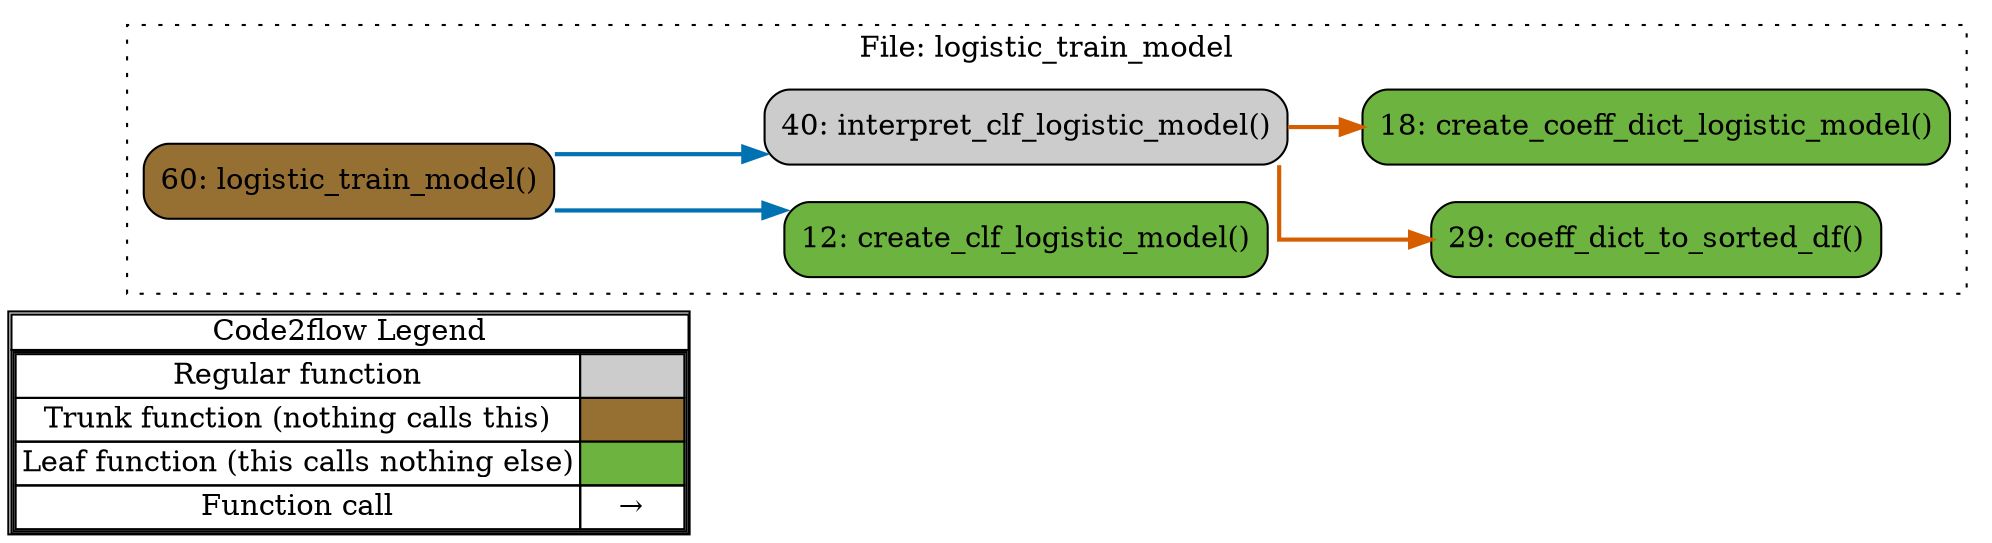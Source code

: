 digraph G {
concentrate=true;
splines="ortho";
rankdir="LR";
subgraph legend{
    rank = min;
    label = "legend";
    Legend [shape=none, margin=0, label = <
        <table cellspacing="0" cellpadding="0" border="1"><tr><td>Code2flow Legend</td></tr><tr><td>
        <table cellspacing="0">
        <tr><td>Regular function</td><td width="50px" bgcolor='#cccccc'></td></tr>
        <tr><td>Trunk function (nothing calls this)</td><td bgcolor='#966F33'></td></tr>
        <tr><td>Leaf function (this calls nothing else)</td><td bgcolor='#6db33f'></td></tr>
        <tr><td>Function call</td><td><font color='black'>&#8594;</font></td></tr>
        </table></td></tr></table>
        >];
}node_6051d5ab [label="29: coeff_dict_to_sorted_df()" name="logistic_train_model::coeff_dict_to_sorted_df" shape="rect" style="rounded,filled" fillcolor="#6db33f" ];
node_1834bf82 [label="12: create_clf_logistic_model()" name="logistic_train_model::create_clf_logistic_model" shape="rect" style="rounded,filled" fillcolor="#6db33f" ];
node_d3039e8b [label="18: create_coeff_dict_logistic_model()" name="logistic_train_model::create_coeff_dict_logistic_model" shape="rect" style="rounded,filled" fillcolor="#6db33f" ];
node_cecef7ce [label="40: interpret_clf_logistic_model()" name="logistic_train_model::interpret_clf_logistic_model" shape="rect" style="rounded,filled" fillcolor="#cccccc" ];
node_cf98c9bd [label="60: logistic_train_model()" name="logistic_train_model::logistic_train_model" shape="rect" style="rounded,filled" fillcolor="#966F33" ];
node_cecef7ce -> node_6051d5ab [color="#D55E00" penwidth="2"];
node_cecef7ce -> node_d3039e8b [color="#D55E00" penwidth="2"];
node_cf98c9bd -> node_1834bf82 [color="#0072B2" penwidth="2"];
node_cf98c9bd -> node_cecef7ce [color="#0072B2" penwidth="2"];
subgraph cluster_44c834c8 {
    node_1834bf82 node_d3039e8b node_6051d5ab node_cecef7ce node_cf98c9bd;
    label="File: logistic_train_model";
    name="logistic_train_model";
    style="filled";
    graph[style=dotted];
};
}
